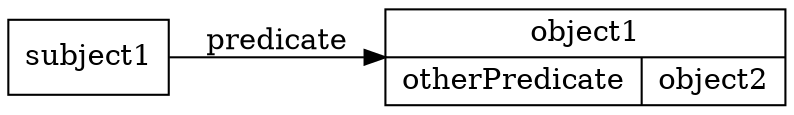 digraph {
    rankdir=LR
    node1 [shape=record label="subject1"]
    node2 [shape=record label="object1|{otherPredicate|object2}"]
    node1 -> node2 [label="predicate"]
}